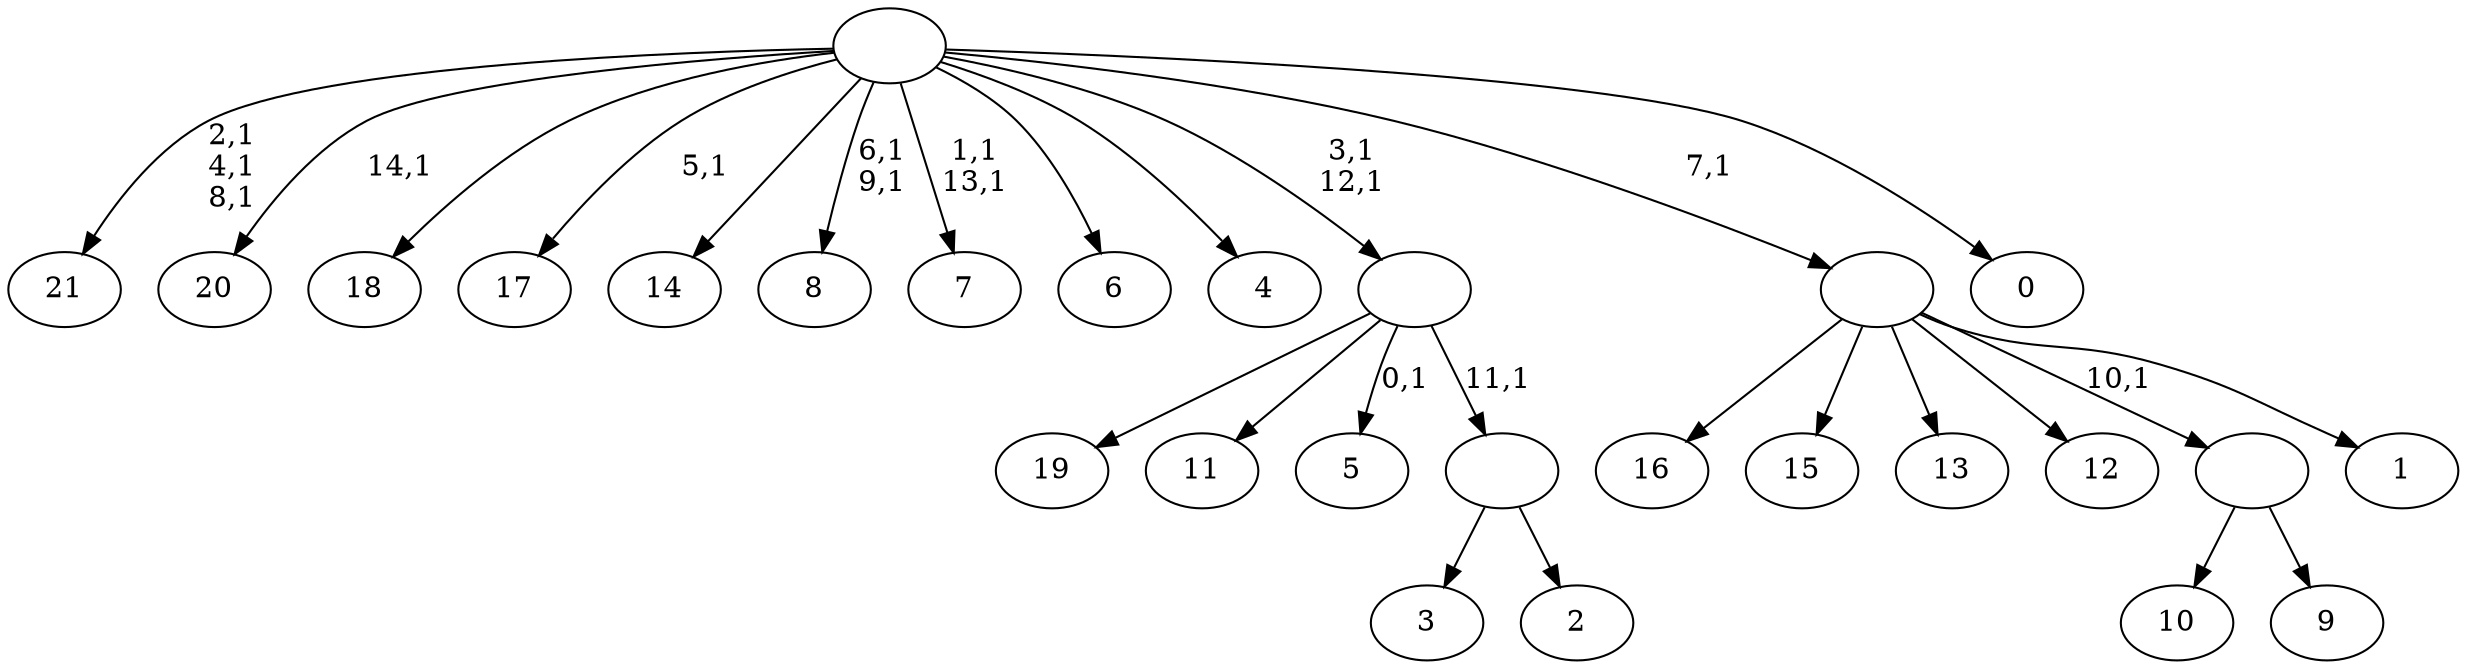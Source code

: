 digraph T {
	37 [label="21"]
	33 [label="20"]
	31 [label="19"]
	30 [label="18"]
	29 [label="17"]
	27 [label="16"]
	26 [label="15"]
	25 [label="14"]
	24 [label="13"]
	23 [label="12"]
	22 [label="11"]
	21 [label="10"]
	20 [label="9"]
	19 [label=""]
	18 [label="8"]
	15 [label="7"]
	12 [label="6"]
	11 [label="5"]
	9 [label="4"]
	8 [label="3"]
	7 [label="2"]
	6 [label=""]
	5 [label=""]
	3 [label="1"]
	2 [label=""]
	1 [label="0"]
	0 [label=""]
	19 -> 21 [label=""]
	19 -> 20 [label=""]
	6 -> 8 [label=""]
	6 -> 7 [label=""]
	5 -> 11 [label="0,1"]
	5 -> 31 [label=""]
	5 -> 22 [label=""]
	5 -> 6 [label="11,1"]
	2 -> 27 [label=""]
	2 -> 26 [label=""]
	2 -> 24 [label=""]
	2 -> 23 [label=""]
	2 -> 19 [label="10,1"]
	2 -> 3 [label=""]
	0 -> 5 [label="3,1\n12,1"]
	0 -> 15 [label="1,1\n13,1"]
	0 -> 18 [label="6,1\n9,1"]
	0 -> 29 [label="5,1"]
	0 -> 33 [label="14,1"]
	0 -> 37 [label="2,1\n4,1\n8,1"]
	0 -> 30 [label=""]
	0 -> 25 [label=""]
	0 -> 12 [label=""]
	0 -> 9 [label=""]
	0 -> 2 [label="7,1"]
	0 -> 1 [label=""]
}

